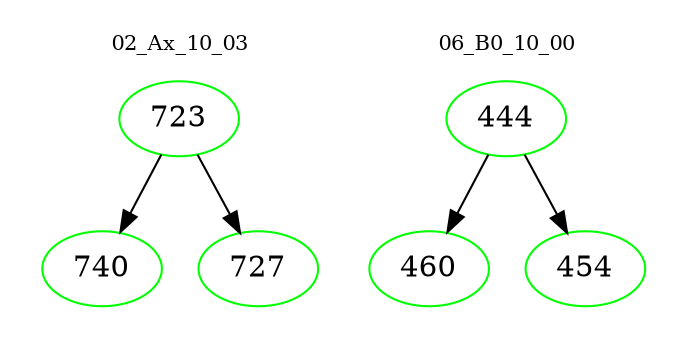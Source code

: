 digraph{
subgraph cluster_0 {
color = white
label = "02_Ax_10_03";
fontsize=10;
T0_723 [label="723", color="green"]
T0_723 -> T0_740 [color="black"]
T0_740 [label="740", color="green"]
T0_723 -> T0_727 [color="black"]
T0_727 [label="727", color="green"]
}
subgraph cluster_1 {
color = white
label = "06_B0_10_00";
fontsize=10;
T1_444 [label="444", color="green"]
T1_444 -> T1_460 [color="black"]
T1_460 [label="460", color="green"]
T1_444 -> T1_454 [color="black"]
T1_454 [label="454", color="green"]
}
}
